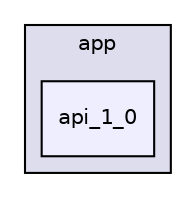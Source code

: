 digraph "app/api_1_0" {
  compound=true
  node [ fontsize="10", fontname="Helvetica"];
  edge [ labelfontsize="10", labelfontname="Helvetica"];
  subgraph clusterdir_d422163b96683743ed3963d4aac17747 {
    graph [ bgcolor="#ddddee", pencolor="black", label="app" fontname="Helvetica", fontsize="10", URL="dir_d422163b96683743ed3963d4aac17747.html"]
  dir_60a930f632eaa6e098fcf3035beaa39a [shape=box, label="api_1_0", style="filled", fillcolor="#eeeeff", pencolor="black", URL="dir_60a930f632eaa6e098fcf3035beaa39a.html"];
  }
}
